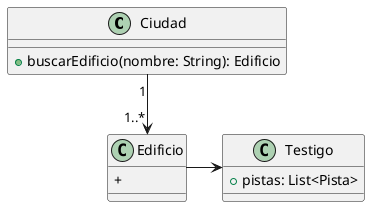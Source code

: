 @startuml

class Ciudad {
    + buscarEdificio(nombre: String): Edificio
}

class Testigo {
    + pistas: List<Pista>
}

class Edificio {
    +
}

'class Banco implements Edificio
'class Museo implements Edificio
'class Puerto implements Edificio

Ciudad "1" --> "1..*" Edificio
Edificio -> Testigo

@enduml
